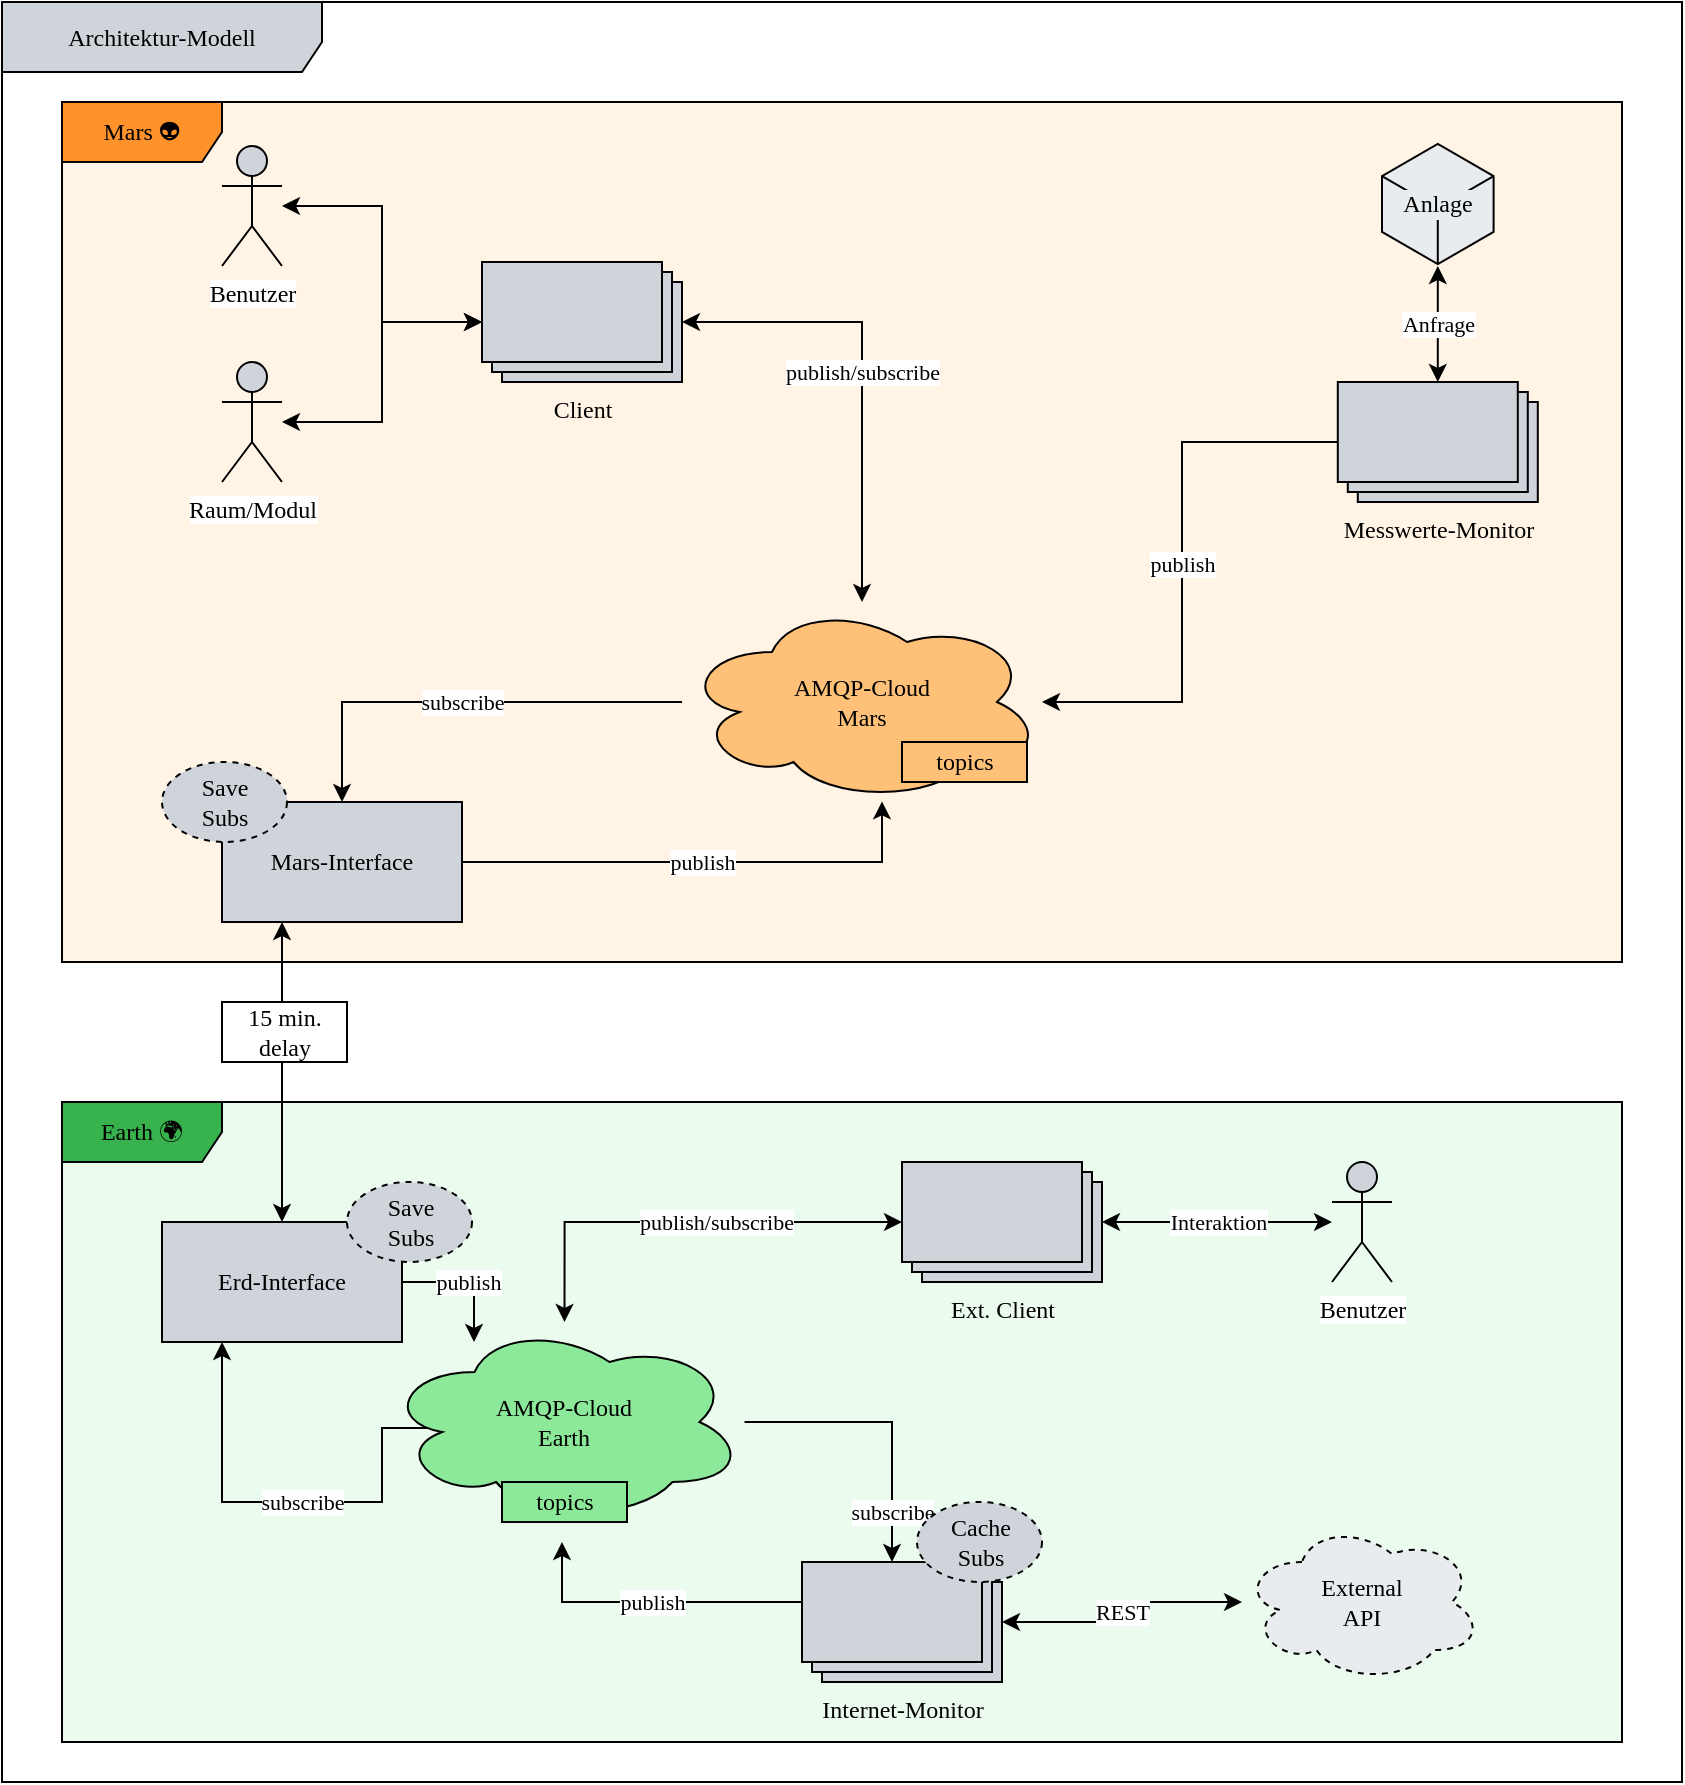 <mxfile version="13.0.1" type="device"><diagram id="erU5Auw4rH4-HawhXIPo" name="Page-1"><mxGraphModel dx="1586" dy="812" grid="1" gridSize="10" guides="1" tooltips="1" connect="1" arrows="1" fold="1" page="0" pageScale="1" pageWidth="827" pageHeight="1169" background="#ffffff" math="0" shadow="0" extFonts="IBM Plex Sans^https://fonts.googleapis.com/css?family=IBM+Plex+Sans|IBM Plex Mono^https://fonts.googleapis.com/css?family=IBM+Plex+Mono"><root><mxCell id="0"/><mxCell id="1" parent="0"/><mxCell id="7pZHNMDU1ZpzEAcdujBO-29" value="Architektur-Modell" style="shape=umlFrame;whiteSpace=wrap;html=1;strokeColor=#000000;fillColor=#ced4da;gradientColor=none;fontFamily=IBM Plex Mono;width=160;height=35;" parent="1" vertex="1"><mxGeometry x="-270" y="110" width="840" height="890" as="geometry"/></mxCell><mxCell id="7pZHNMDU1ZpzEAcdujBO-2" value="Mars 👽" style="shape=umlFrame;whiteSpace=wrap;html=1;fillColor=#ff922b;strokeColor=#000000;gradientColor=none;fontFamily=IBM Plex Mono;FType=g;width=80;height=30;comic=0;shadow=0;swimlaneFillColor=#fff4e6;" parent="1" vertex="1"><mxGeometry x="-240" y="160" width="780" height="430" as="geometry"/></mxCell><mxCell id="7pZHNMDU1ZpzEAcdujBO-39" value="subscribe" style="edgeStyle=orthogonalEdgeStyle;rounded=0;orthogonalLoop=1;jettySize=auto;html=1;entryX=0.5;entryY=0;entryDx=0;entryDy=0;startArrow=none;startFill=0;endArrow=classic;endFill=1;fontFamily=IBM Plex Mono;" parent="1" source="7pZHNMDU1ZpzEAcdujBO-1" target="7pZHNMDU1ZpzEAcdujBO-6" edge="1"><mxGeometry relative="1" as="geometry"/></mxCell><mxCell id="7pZHNMDU1ZpzEAcdujBO-1" value="AMQP-Cloud&lt;br&gt;Mars" style="ellipse;shape=cloud;whiteSpace=wrap;html=1;fontFamily=IBM Plex Sans;FType=g;fillColor=#ffc078;" parent="1" vertex="1"><mxGeometry x="70" y="410" width="180" height="100" as="geometry"/></mxCell><mxCell id="7pZHNMDU1ZpzEAcdujBO-3" value="Earth 🌍" style="shape=umlFrame;whiteSpace=wrap;html=1;fillColor=#37b24d;strokeColor=#000000;gradientColor=none;fontFamily=IBM Plex Mono;FType=g;width=80;height=30;swimlaneFillColor=#ebfbee;" parent="1" vertex="1"><mxGeometry x="-240" y="660" width="780" height="320" as="geometry"/></mxCell><mxCell id="7pZHNMDU1ZpzEAcdujBO-8" value="&lt;font face=&quot;IBM Plex Mono&quot;&gt;subscribe&lt;/font&gt;" style="edgeStyle=orthogonalEdgeStyle;rounded=0;orthogonalLoop=1;jettySize=auto;html=1;entryX=0;entryY=0;entryDx=45;entryDy=0;entryPerimeter=0;" parent="1" source="7pZHNMDU1ZpzEAcdujBO-4" target="7pZHNMDU1ZpzEAcdujBO-5" edge="1"><mxGeometry x="0.657" relative="1" as="geometry"><mxPoint as="offset"/></mxGeometry></mxCell><mxCell id="7pZHNMDU1ZpzEAcdujBO-4" value="AMQP-Cloud&lt;br&gt;Earth" style="ellipse;shape=cloud;whiteSpace=wrap;html=1;fontFamily=IBM Plex Sans;FType=g;fillColor=#8ce99a;" parent="1" vertex="1"><mxGeometry x="-78.75" y="770" width="180" height="100" as="geometry"/></mxCell><mxCell id="7pZHNMDU1ZpzEAcdujBO-9" value="&lt;font face=&quot;IBM Plex Mono&quot;&gt;publish&lt;/font&gt;" style="edgeStyle=orthogonalEdgeStyle;rounded=0;orthogonalLoop=1;jettySize=auto;html=1;" parent="1" source="7pZHNMDU1ZpzEAcdujBO-5" edge="1"><mxGeometry relative="1" as="geometry"><Array as="points"><mxPoint x="10" y="910"/></Array><mxPoint x="10" y="880" as="targetPoint"/></mxGeometry></mxCell><mxCell id="7pZHNMDU1ZpzEAcdujBO-11" value="&lt;font face=&quot;IBM Plex Mono&quot;&gt;REST&lt;/font&gt;" style="edgeStyle=orthogonalEdgeStyle;rounded=0;orthogonalLoop=1;jettySize=auto;html=1;startArrow=classic;startFill=1;" parent="1" source="7pZHNMDU1ZpzEAcdujBO-5" target="7pZHNMDU1ZpzEAcdujBO-10" edge="1"><mxGeometry relative="1" as="geometry"/></mxCell><mxCell id="7pZHNMDU1ZpzEAcdujBO-5" value="&lt;font face=&quot;IBM Plex Mono&quot;&gt;Internet-Monitor&lt;/font&gt;" style="verticalLabelPosition=bottom;verticalAlign=top;html=1;shape=mxgraph.basic.layered_rect;dx=10;outlineConnect=0;fillColor=#ced4da;" parent="1" vertex="1"><mxGeometry x="130" y="890" width="100" height="60" as="geometry"/></mxCell><mxCell id="7pZHNMDU1ZpzEAcdujBO-40" value="publish" style="edgeStyle=orthogonalEdgeStyle;rounded=0;orthogonalLoop=1;jettySize=auto;html=1;startArrow=none;startFill=0;endArrow=classic;endFill=1;fontFamily=IBM Plex Mono;" parent="1" source="7pZHNMDU1ZpzEAcdujBO-6" target="7pZHNMDU1ZpzEAcdujBO-1" edge="1"><mxGeometry relative="1" as="geometry"><Array as="points"><mxPoint x="170" y="540"/></Array></mxGeometry></mxCell><mxCell id="7pZHNMDU1ZpzEAcdujBO-6" value="&lt;font face=&quot;IBM Plex Mono&quot;&gt;Mars-Interface&lt;br&gt;&lt;/font&gt;" style="rounded=0;whiteSpace=wrap;html=1;fillColor=#CED4DA;" parent="1" vertex="1"><mxGeometry x="-160" y="510" width="120" height="60" as="geometry"/></mxCell><mxCell id="7pZHNMDU1ZpzEAcdujBO-10" value="External&lt;br&gt;API" style="ellipse;shape=cloud;whiteSpace=wrap;html=1;fontFamily=IBM Plex Sans;FType=g;dashed=1;gradientColor=none;fillColor=#e9ecef;" parent="1" vertex="1"><mxGeometry x="350" y="870" width="120" height="80" as="geometry"/></mxCell><mxCell id="7pZHNMDU1ZpzEAcdujBO-13" value="&lt;font face=&quot;IBM Plex Sans&quot;&gt;Save&lt;br&gt;Subs&lt;/font&gt;" style="ellipse;whiteSpace=wrap;html=1;strokeWidth=1;fillColor=#CED4DA;dashed=1;" parent="1" vertex="1"><mxGeometry x="-190" y="490" width="62.5" height="40" as="geometry"/></mxCell><mxCell id="7pZHNMDU1ZpzEAcdujBO-14" value="&lt;font face=&quot;IBM Plex Sans&quot;&gt;Cache&lt;br&gt;Subs&lt;/font&gt;" style="ellipse;whiteSpace=wrap;html=1;strokeWidth=1;fillColor=#CED4DA;dashed=1;" parent="1" vertex="1"><mxGeometry x="187.5" y="860" width="62.5" height="40" as="geometry"/></mxCell><mxCell id="7pZHNMDU1ZpzEAcdujBO-21" value="&lt;font face=&quot;IBM Plex Mono&quot;&gt;publish/subscribe&lt;/font&gt;" style="edgeStyle=orthogonalEdgeStyle;rounded=0;orthogonalLoop=1;jettySize=auto;html=1;startArrow=classic;startFill=1;" parent="1" source="7pZHNMDU1ZpzEAcdujBO-16" target="7pZHNMDU1ZpzEAcdujBO-4" edge="1"><mxGeometry x="-0.143" relative="1" as="geometry"><mxPoint as="offset"/></mxGeometry></mxCell><mxCell id="7pZHNMDU1ZpzEAcdujBO-16" value="&lt;font face=&quot;IBM Plex Mono&quot;&gt;Ext. Client&lt;/font&gt;" style="verticalLabelPosition=bottom;verticalAlign=top;html=1;shape=mxgraph.basic.layered_rect;dx=10;outlineConnect=0;fillColor=#ced4da;" parent="1" vertex="1"><mxGeometry x="180" y="690" width="100" height="60" as="geometry"/></mxCell><mxCell id="7pZHNMDU1ZpzEAcdujBO-20" value="&lt;font face=&quot;IBM Plex Mono&quot;&gt;Interaktion&lt;/font&gt;" style="edgeStyle=orthogonalEdgeStyle;rounded=0;orthogonalLoop=1;jettySize=auto;html=1;startArrow=classic;startFill=1;" parent="1" source="7pZHNMDU1ZpzEAcdujBO-17" target="7pZHNMDU1ZpzEAcdujBO-16" edge="1"><mxGeometry relative="1" as="geometry"/></mxCell><mxCell id="7pZHNMDU1ZpzEAcdujBO-17" value="&lt;font face=&quot;IBM Plex Sans&quot;&gt;Benutzer&lt;/font&gt;" style="shape=umlActor;verticalLabelPosition=bottom;labelBackgroundColor=#ffffff;verticalAlign=top;html=1;strokeColor=#000000;fillColor=#CED4DA;gradientColor=none;" parent="1" vertex="1"><mxGeometry x="395" y="690" width="30" height="60" as="geometry"/></mxCell><mxCell id="7pZHNMDU1ZpzEAcdujBO-22" value="&lt;font face=&quot;IBM Plex Mono&quot;&gt;topics&lt;/font&gt;" style="rounded=0;whiteSpace=wrap;html=1;fillColor=#8CE99A;" parent="1" vertex="1"><mxGeometry x="-20" y="850" width="62.5" height="20" as="geometry"/></mxCell><mxCell id="7pZHNMDU1ZpzEAcdujBO-23" value="&lt;font face=&quot;IBM Plex Mono&quot;&gt;topics&lt;/font&gt;" style="rounded=0;whiteSpace=wrap;html=1;fillColor=#ffc078;" parent="1" vertex="1"><mxGeometry x="180" y="480" width="62.5" height="20" as="geometry"/></mxCell><mxCell id="7pZHNMDU1ZpzEAcdujBO-38" value="publish" style="edgeStyle=orthogonalEdgeStyle;rounded=0;orthogonalLoop=1;jettySize=auto;html=1;startArrow=none;startFill=0;fontFamily=IBM Plex Mono;endArrow=classic;endFill=1;" parent="1" source="7pZHNMDU1ZpzEAcdujBO-30" target="7pZHNMDU1ZpzEAcdujBO-1" edge="1"><mxGeometry relative="1" as="geometry"><Array as="points"><mxPoint x="320" y="330"/><mxPoint x="320" y="460"/></Array></mxGeometry></mxCell><mxCell id="7pZHNMDU1ZpzEAcdujBO-30" value="&lt;font face=&quot;IBM Plex Mono&quot;&gt;Messwerte-Monitor&lt;/font&gt;" style="verticalLabelPosition=bottom;verticalAlign=top;html=1;shape=mxgraph.basic.layered_rect;dx=10;outlineConnect=0;fillColor=#ced4da;" parent="1" vertex="1"><mxGeometry x="397.9" y="300" width="100" height="60" as="geometry"/></mxCell><mxCell id="7pZHNMDU1ZpzEAcdujBO-35" value="&lt;font face=&quot;IBM Plex Mono&quot;&gt;Anfrage&lt;/font&gt;" style="edgeStyle=orthogonalEdgeStyle;rounded=0;orthogonalLoop=1;jettySize=auto;html=1;startArrow=classic;startFill=1;" parent="1" source="7pZHNMDU1ZpzEAcdujBO-30" target="7pZHNMDU1ZpzEAcdujBO-36" edge="1"><mxGeometry relative="1" as="geometry"><mxPoint x="395" y="380" as="sourcePoint"/><mxPoint x="470" y="370" as="targetPoint"/><Array as="points"/></mxGeometry></mxCell><mxCell id="7pZHNMDU1ZpzEAcdujBO-36" value="Anlage" style="html=1;whiteSpace=wrap;aspect=fixed;shape=isoCube;backgroundOutline=1;shadow=0;comic=0;strokeColor=#000000;fillColor=#E9ECEF;gradientColor=none;fontFamily=IBM Plex Mono;labelBackgroundColor=#E9ECEF;" parent="1" vertex="1"><mxGeometry x="420" y="180" width="55.8" height="62" as="geometry"/></mxCell><mxCell id="7pZHNMDU1ZpzEAcdujBO-42" value="publish/subscribe" style="edgeStyle=orthogonalEdgeStyle;rounded=0;orthogonalLoop=1;jettySize=auto;html=1;startArrow=classic;startFill=1;endArrow=classic;endFill=1;fontFamily=IBM Plex Mono;" parent="1" source="7pZHNMDU1ZpzEAcdujBO-41" target="7pZHNMDU1ZpzEAcdujBO-1" edge="1"><mxGeometry relative="1" as="geometry"><Array as="points"><mxPoint x="160" y="270"/></Array></mxGeometry></mxCell><mxCell id="7pZHNMDU1ZpzEAcdujBO-41" value="&lt;font face=&quot;IBM Plex Mono&quot;&gt;Client&lt;/font&gt;" style="verticalLabelPosition=bottom;verticalAlign=top;html=1;shape=mxgraph.basic.layered_rect;dx=10;outlineConnect=0;fillColor=#ced4da;" parent="1" vertex="1"><mxGeometry x="-30" y="240" width="100" height="60" as="geometry"/></mxCell><mxCell id="7pZHNMDU1ZpzEAcdujBO-47" style="edgeStyle=orthogonalEdgeStyle;rounded=0;orthogonalLoop=1;jettySize=auto;html=1;startArrow=classic;startFill=1;endArrow=classic;endFill=1;fontFamily=IBM Plex Mono;" parent="1" source="7pZHNMDU1ZpzEAcdujBO-45" target="7pZHNMDU1ZpzEAcdujBO-41" edge="1"><mxGeometry relative="1" as="geometry"/></mxCell><mxCell id="7pZHNMDU1ZpzEAcdujBO-45" value="&lt;font face=&quot;IBM Plex Sans&quot;&gt;Benutzer&lt;/font&gt;" style="shape=umlActor;verticalLabelPosition=bottom;labelBackgroundColor=#ffffff;verticalAlign=top;html=1;strokeColor=#000000;fillColor=#CED4DA;gradientColor=none;" parent="1" vertex="1"><mxGeometry x="-160" y="182" width="30" height="60" as="geometry"/></mxCell><mxCell id="7pZHNMDU1ZpzEAcdujBO-50" style="edgeStyle=orthogonalEdgeStyle;rounded=0;orthogonalLoop=1;jettySize=auto;html=1;startArrow=classic;startFill=1;endArrow=classic;endFill=1;fontFamily=IBM Plex Mono;" parent="1" source="7pZHNMDU1ZpzEAcdujBO-46" target="7pZHNMDU1ZpzEAcdujBO-41" edge="1"><mxGeometry relative="1" as="geometry"/></mxCell><mxCell id="7pZHNMDU1ZpzEAcdujBO-46" value="&lt;font face=&quot;IBM Plex Sans&quot;&gt;Raum/Modul&lt;/font&gt;" style="shape=umlActor;verticalLabelPosition=bottom;labelBackgroundColor=#ffffff;verticalAlign=top;html=1;strokeColor=#000000;fillColor=#CED4DA;gradientColor=none;" parent="1" vertex="1"><mxGeometry x="-160" y="290" width="30" height="60" as="geometry"/></mxCell><mxCell id="DgSr5_8R1ZdMa4Sb-SBW-4" value="&lt;font face=&quot;IBM Plex Mono&quot;&gt;Erd-Interface&lt;br&gt;&lt;/font&gt;" style="rounded=0;whiteSpace=wrap;html=1;fillColor=#CED4DA;" parent="1" vertex="1"><mxGeometry x="-190" y="720" width="120" height="60" as="geometry"/></mxCell><mxCell id="DgSr5_8R1ZdMa4Sb-SBW-5" value="subscribe" style="edgeStyle=orthogonalEdgeStyle;rounded=0;orthogonalLoop=1;jettySize=auto;html=1;startArrow=none;startFill=0;endArrow=classic;endFill=1;fontFamily=IBM Plex Mono;entryX=0.25;entryY=1;entryDx=0;entryDy=0;exitX=0.12;exitY=0.53;exitDx=0;exitDy=0;exitPerimeter=0;" parent="1" source="7pZHNMDU1ZpzEAcdujBO-4" target="DgSr5_8R1ZdMa4Sb-SBW-4" edge="1"><mxGeometry x="-0.092" relative="1" as="geometry"><mxPoint x="-70" y="835.0" as="sourcePoint"/><mxPoint x="-240" y="885" as="targetPoint"/><Array as="points"><mxPoint x="-80" y="823"/><mxPoint x="-80" y="860"/><mxPoint x="-160" y="860"/></Array><mxPoint as="offset"/></mxGeometry></mxCell><mxCell id="DgSr5_8R1ZdMa4Sb-SBW-6" value="publish" style="edgeStyle=orthogonalEdgeStyle;rounded=0;orthogonalLoop=1;jettySize=auto;html=1;startArrow=none;startFill=0;endArrow=classic;endFill=1;fontFamily=IBM Plex Mono;" parent="1" edge="1"><mxGeometry relative="1" as="geometry"><Array as="points"><mxPoint x="-34" y="750"/></Array><mxPoint x="-70" y="750" as="sourcePoint"/><mxPoint x="-34" y="780" as="targetPoint"/></mxGeometry></mxCell><mxCell id="DgSr5_8R1ZdMa4Sb-SBW-10" value="&lt;font face=&quot;IBM Plex Sans&quot;&gt;Save&lt;br&gt;Subs&lt;/font&gt;" style="ellipse;whiteSpace=wrap;html=1;strokeWidth=1;fillColor=#CED4DA;dashed=1;" parent="1" vertex="1"><mxGeometry x="-97.5" y="700" width="62.5" height="40" as="geometry"/></mxCell><mxCell id="DgSr5_8R1ZdMa4Sb-SBW-11" value="" style="endArrow=classic;startArrow=classic;html=1;entryX=0.25;entryY=1;entryDx=0;entryDy=0;exitX=0.5;exitY=0;exitDx=0;exitDy=0;" parent="1" source="DgSr5_8R1ZdMa4Sb-SBW-4" target="7pZHNMDU1ZpzEAcdujBO-6" edge="1"><mxGeometry width="50" height="50" relative="1" as="geometry"><mxPoint x="-140" y="720" as="sourcePoint"/><mxPoint x="-90" y="670" as="targetPoint"/></mxGeometry></mxCell><mxCell id="7pZHNMDU1ZpzEAcdujBO-24" value="&lt;font face=&quot;IBM Plex Mono&quot;&gt;15 min. delay&lt;/font&gt;" style="rounded=0;whiteSpace=wrap;html=1;fillColor=#ffffff;" parent="1" vertex="1"><mxGeometry x="-160" y="610" width="62.5" height="30" as="geometry"/></mxCell></root></mxGraphModel></diagram></mxfile>